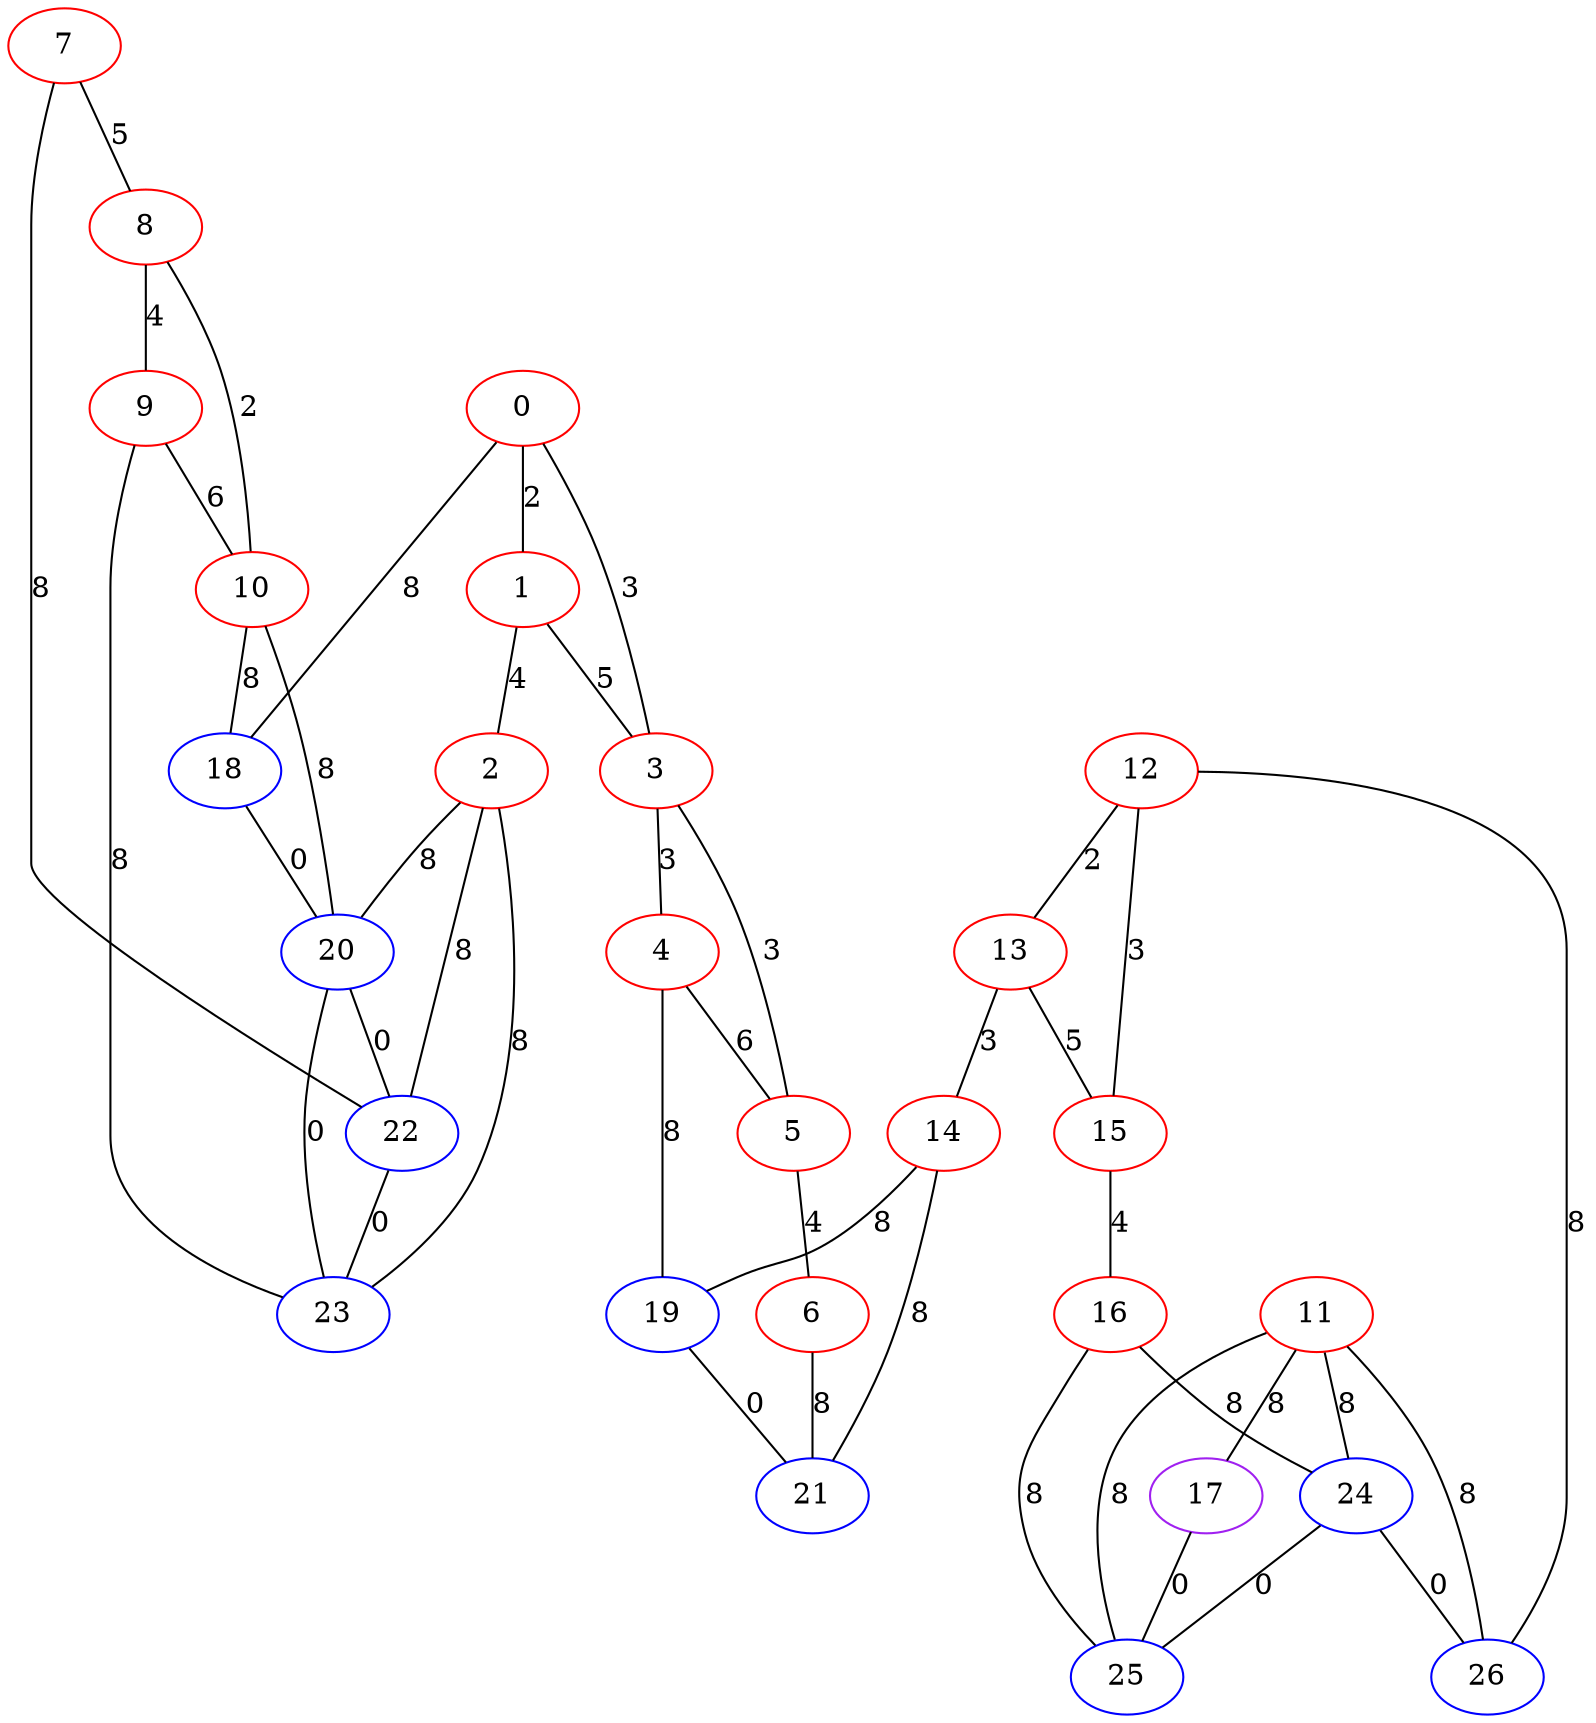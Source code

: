 graph "" {
0 [color=red, weight=1];
1 [color=red, weight=1];
2 [color=red, weight=1];
3 [color=red, weight=1];
4 [color=red, weight=1];
5 [color=red, weight=1];
6 [color=red, weight=1];
7 [color=red, weight=1];
8 [color=red, weight=1];
9 [color=red, weight=1];
10 [color=red, weight=1];
11 [color=red, weight=1];
12 [color=red, weight=1];
13 [color=red, weight=1];
14 [color=red, weight=1];
15 [color=red, weight=1];
16 [color=red, weight=1];
17 [color=purple, weight=4];
18 [color=blue, weight=3];
19 [color=blue, weight=3];
20 [color=blue, weight=3];
21 [color=blue, weight=3];
22 [color=blue, weight=3];
23 [color=blue, weight=3];
24 [color=blue, weight=3];
25 [color=blue, weight=3];
26 [color=blue, weight=3];
0 -- 1  [key=0, label=2];
0 -- 18  [key=0, label=8];
0 -- 3  [key=0, label=3];
1 -- 2  [key=0, label=4];
1 -- 3  [key=0, label=5];
2 -- 20  [key=0, label=8];
2 -- 22  [key=0, label=8];
2 -- 23  [key=0, label=8];
3 -- 4  [key=0, label=3];
3 -- 5  [key=0, label=3];
4 -- 19  [key=0, label=8];
4 -- 5  [key=0, label=6];
5 -- 6  [key=0, label=4];
6 -- 21  [key=0, label=8];
7 -- 8  [key=0, label=5];
7 -- 22  [key=0, label=8];
8 -- 9  [key=0, label=4];
8 -- 10  [key=0, label=2];
9 -- 10  [key=0, label=6];
9 -- 23  [key=0, label=8];
10 -- 18  [key=0, label=8];
10 -- 20  [key=0, label=8];
11 -- 24  [key=0, label=8];
11 -- 17  [key=0, label=8];
11 -- 26  [key=0, label=8];
11 -- 25  [key=0, label=8];
12 -- 26  [key=0, label=8];
12 -- 13  [key=0, label=2];
12 -- 15  [key=0, label=3];
13 -- 14  [key=0, label=3];
13 -- 15  [key=0, label=5];
14 -- 19  [key=0, label=8];
14 -- 21  [key=0, label=8];
15 -- 16  [key=0, label=4];
16 -- 24  [key=0, label=8];
16 -- 25  [key=0, label=8];
17 -- 25  [key=0, label=0];
18 -- 20  [key=0, label=0];
19 -- 21  [key=0, label=0];
20 -- 22  [key=0, label=0];
20 -- 23  [key=0, label=0];
22 -- 23  [key=0, label=0];
24 -- 25  [key=0, label=0];
24 -- 26  [key=0, label=0];
}
